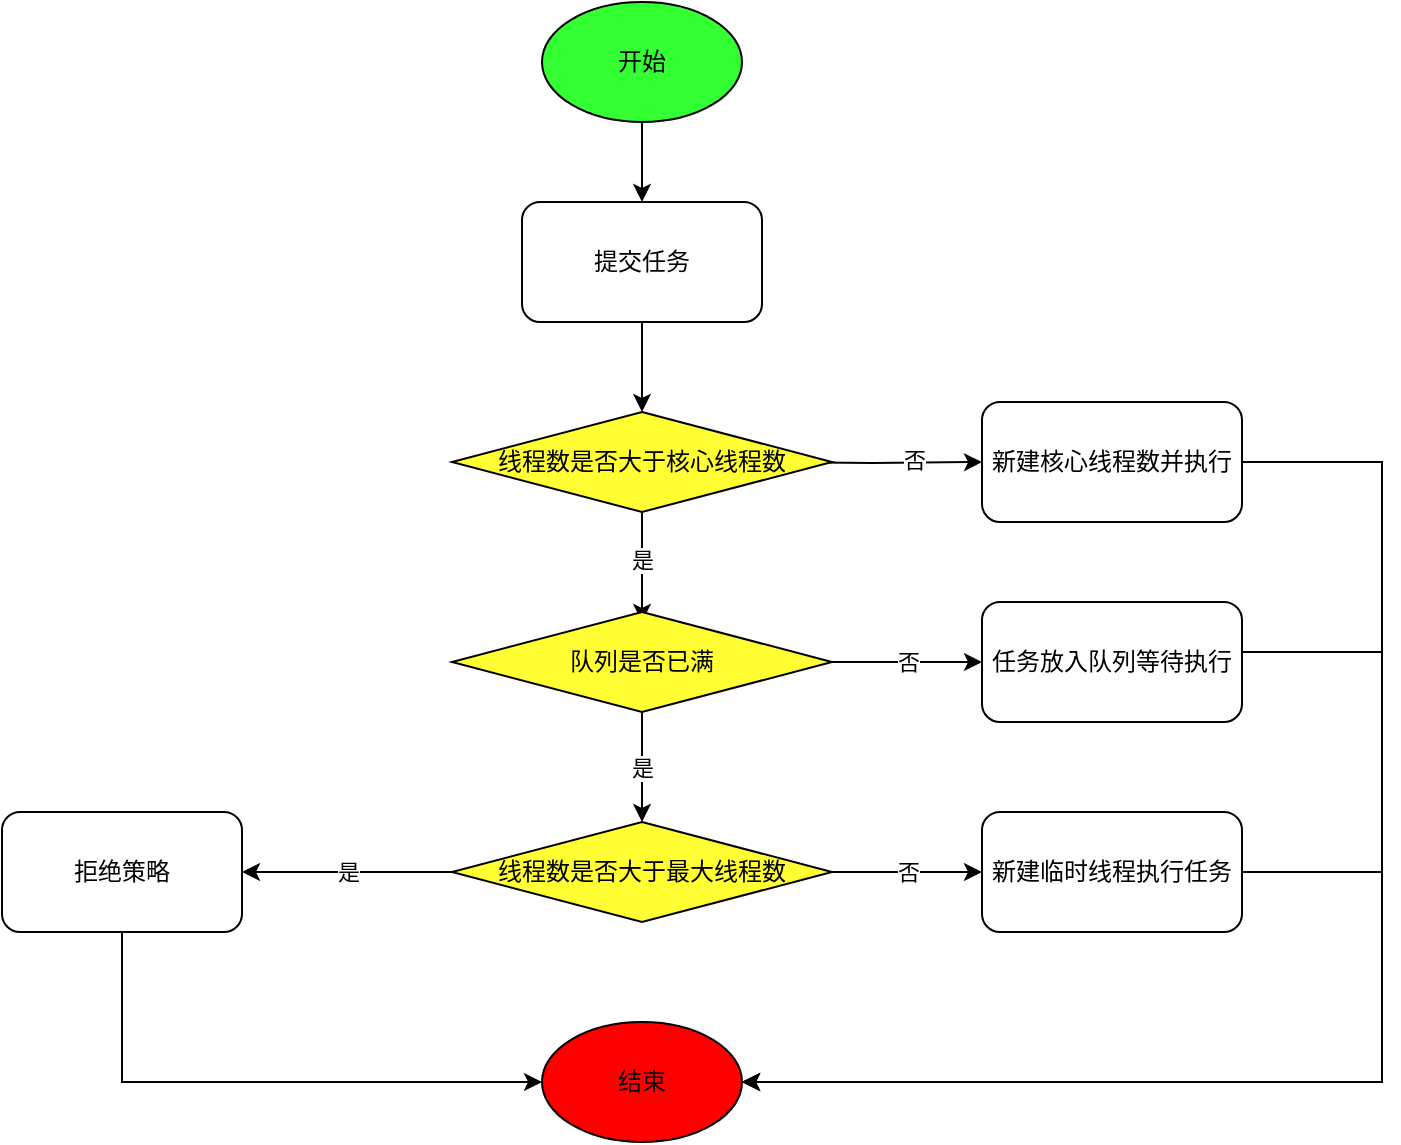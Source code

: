 <mxfile version="14.7.1" type="github">
  <diagram id="8U4xtKHRV2Uh1VGhriP6" name="第 1 页">
    <mxGraphModel dx="1188" dy="743" grid="0" gridSize="10" guides="1" tooltips="1" connect="1" arrows="1" fold="1" page="0" pageScale="1" pageWidth="1200" pageHeight="1600" math="0" shadow="0">
      <root>
        <mxCell id="0" />
        <mxCell id="1" parent="0" />
        <mxCell id="_X7yKGMk4HmbDoaeHVV5-3" style="edgeStyle=orthogonalEdgeStyle;rounded=0;orthogonalLoop=1;jettySize=auto;html=1;exitX=0.5;exitY=1;exitDx=0;exitDy=0;" edge="1" parent="1" source="_X7yKGMk4HmbDoaeHVV5-1" target="_X7yKGMk4HmbDoaeHVV5-2">
          <mxGeometry relative="1" as="geometry" />
        </mxCell>
        <mxCell id="_X7yKGMk4HmbDoaeHVV5-1" value="开始" style="ellipse;whiteSpace=wrap;html=1;fillColor=#33FF33;" vertex="1" parent="1">
          <mxGeometry x="540" y="130" width="100" height="60" as="geometry" />
        </mxCell>
        <mxCell id="_X7yKGMk4HmbDoaeHVV5-5" style="edgeStyle=orthogonalEdgeStyle;rounded=0;orthogonalLoop=1;jettySize=auto;html=1;exitX=0.5;exitY=1;exitDx=0;exitDy=0;entryX=0.5;entryY=0;entryDx=0;entryDy=0;" edge="1" parent="1" source="_X7yKGMk4HmbDoaeHVV5-2" target="_X7yKGMk4HmbDoaeHVV5-13">
          <mxGeometry relative="1" as="geometry">
            <mxPoint x="590" y="330" as="targetPoint" />
          </mxGeometry>
        </mxCell>
        <mxCell id="_X7yKGMk4HmbDoaeHVV5-2" value="提交任务" style="rounded=1;whiteSpace=wrap;html=1;" vertex="1" parent="1">
          <mxGeometry x="530" y="230" width="120" height="60" as="geometry" />
        </mxCell>
        <mxCell id="_X7yKGMk4HmbDoaeHVV5-7" value="" style="edgeStyle=orthogonalEdgeStyle;rounded=0;orthogonalLoop=1;jettySize=auto;html=1;exitX=1;exitY=0.5;exitDx=0;exitDy=0;entryX=0;entryY=0.5;entryDx=0;entryDy=0;" edge="1" parent="1" target="_X7yKGMk4HmbDoaeHVV5-6">
          <mxGeometry relative="1" as="geometry">
            <mxPoint x="650" y="360" as="sourcePoint" />
          </mxGeometry>
        </mxCell>
        <mxCell id="_X7yKGMk4HmbDoaeHVV5-30" value="否" style="edgeLabel;html=1;align=center;verticalAlign=middle;resizable=0;points=[];" vertex="1" connectable="0" parent="_X7yKGMk4HmbDoaeHVV5-7">
          <mxGeometry x="0.385" y="1" relative="1" as="geometry">
            <mxPoint as="offset" />
          </mxGeometry>
        </mxCell>
        <mxCell id="_X7yKGMk4HmbDoaeHVV5-11" style="edgeStyle=orthogonalEdgeStyle;rounded=0;orthogonalLoop=1;jettySize=auto;html=1;entryX=0.5;entryY=0;entryDx=0;entryDy=0;" edge="1" parent="1">
          <mxGeometry relative="1" as="geometry">
            <mxPoint x="590" y="385" as="sourcePoint" />
            <mxPoint x="590" y="440" as="targetPoint" />
          </mxGeometry>
        </mxCell>
        <mxCell id="_X7yKGMk4HmbDoaeHVV5-12" value="是" style="edgeLabel;html=1;align=center;verticalAlign=middle;resizable=0;points=[];" vertex="1" connectable="0" parent="_X7yKGMk4HmbDoaeHVV5-11">
          <mxGeometry x="-0.12" relative="1" as="geometry">
            <mxPoint as="offset" />
          </mxGeometry>
        </mxCell>
        <mxCell id="_X7yKGMk4HmbDoaeHVV5-9" style="edgeStyle=orthogonalEdgeStyle;rounded=0;orthogonalLoop=1;jettySize=auto;html=1;exitX=1;exitY=0.5;exitDx=0;exitDy=0;entryX=1;entryY=0.5;entryDx=0;entryDy=0;" edge="1" parent="1" source="_X7yKGMk4HmbDoaeHVV5-6" target="_X7yKGMk4HmbDoaeHVV5-8">
          <mxGeometry relative="1" as="geometry">
            <Array as="points">
              <mxPoint x="960" y="360" />
              <mxPoint x="960" y="670" />
            </Array>
          </mxGeometry>
        </mxCell>
        <mxCell id="_X7yKGMk4HmbDoaeHVV5-6" value="新建核心线程数并执行" style="rounded=1;whiteSpace=wrap;html=1;" vertex="1" parent="1">
          <mxGeometry x="760" y="330" width="130" height="60" as="geometry" />
        </mxCell>
        <mxCell id="_X7yKGMk4HmbDoaeHVV5-8" value="结束" style="ellipse;whiteSpace=wrap;html=1;fillColor=#FF0000;" vertex="1" parent="1">
          <mxGeometry x="540" y="640" width="100" height="60" as="geometry" />
        </mxCell>
        <mxCell id="_X7yKGMk4HmbDoaeHVV5-13" value="&lt;span&gt;线程数是否大于核心线程数&lt;/span&gt;" style="rhombus;whiteSpace=wrap;html=1;fillColor=#FFFF33;" vertex="1" parent="1">
          <mxGeometry x="495" y="335" width="190" height="50" as="geometry" />
        </mxCell>
        <mxCell id="_X7yKGMk4HmbDoaeHVV5-19" value="是" style="edgeStyle=orthogonalEdgeStyle;rounded=0;orthogonalLoop=1;jettySize=auto;html=1;exitX=0.5;exitY=1;exitDx=0;exitDy=0;entryX=0.5;entryY=0;entryDx=0;entryDy=0;" edge="1" parent="1" source="_X7yKGMk4HmbDoaeHVV5-14" target="_X7yKGMk4HmbDoaeHVV5-16">
          <mxGeometry relative="1" as="geometry" />
        </mxCell>
        <mxCell id="_X7yKGMk4HmbDoaeHVV5-22" value="否" style="edgeStyle=orthogonalEdgeStyle;rounded=0;orthogonalLoop=1;jettySize=auto;html=1;exitX=1;exitY=0.5;exitDx=0;exitDy=0;" edge="1" parent="1" source="_X7yKGMk4HmbDoaeHVV5-14" target="_X7yKGMk4HmbDoaeHVV5-21">
          <mxGeometry relative="1" as="geometry" />
        </mxCell>
        <mxCell id="_X7yKGMk4HmbDoaeHVV5-14" value="队列是否已满" style="rhombus;whiteSpace=wrap;html=1;fillColor=#FFFF33;" vertex="1" parent="1">
          <mxGeometry x="495" y="435" width="190" height="50" as="geometry" />
        </mxCell>
        <mxCell id="_X7yKGMk4HmbDoaeHVV5-26" style="edgeStyle=orthogonalEdgeStyle;rounded=0;orthogonalLoop=1;jettySize=auto;html=1;exitX=0.5;exitY=1;exitDx=0;exitDy=0;entryX=0;entryY=0.5;entryDx=0;entryDy=0;" edge="1" parent="1" source="_X7yKGMk4HmbDoaeHVV5-15" target="_X7yKGMk4HmbDoaeHVV5-8">
          <mxGeometry relative="1" as="geometry" />
        </mxCell>
        <mxCell id="_X7yKGMk4HmbDoaeHVV5-15" value="拒绝策略" style="rounded=1;whiteSpace=wrap;html=1;" vertex="1" parent="1">
          <mxGeometry x="270" y="535" width="120" height="60" as="geometry" />
        </mxCell>
        <mxCell id="_X7yKGMk4HmbDoaeHVV5-25" value="是" style="edgeStyle=orthogonalEdgeStyle;rounded=0;orthogonalLoop=1;jettySize=auto;html=1;exitX=0;exitY=0.5;exitDx=0;exitDy=0;entryX=1;entryY=0.5;entryDx=0;entryDy=0;" edge="1" parent="1" source="_X7yKGMk4HmbDoaeHVV5-16" target="_X7yKGMk4HmbDoaeHVV5-15">
          <mxGeometry relative="1" as="geometry" />
        </mxCell>
        <mxCell id="_X7yKGMk4HmbDoaeHVV5-28" value="否" style="edgeStyle=orthogonalEdgeStyle;rounded=0;orthogonalLoop=1;jettySize=auto;html=1;exitX=1;exitY=0.5;exitDx=0;exitDy=0;entryX=0;entryY=0.5;entryDx=0;entryDy=0;" edge="1" parent="1" source="_X7yKGMk4HmbDoaeHVV5-16" target="_X7yKGMk4HmbDoaeHVV5-27">
          <mxGeometry relative="1" as="geometry" />
        </mxCell>
        <mxCell id="_X7yKGMk4HmbDoaeHVV5-16" value="线程数是否大于最大线程数" style="rhombus;whiteSpace=wrap;html=1;fillColor=#FFFF33;" vertex="1" parent="1">
          <mxGeometry x="495" y="540" width="190" height="50" as="geometry" />
        </mxCell>
        <mxCell id="_X7yKGMk4HmbDoaeHVV5-24" style="edgeStyle=orthogonalEdgeStyle;rounded=0;orthogonalLoop=1;jettySize=auto;html=1;exitX=1;exitY=0.5;exitDx=0;exitDy=0;entryX=1;entryY=0.5;entryDx=0;entryDy=0;" edge="1" parent="1" source="_X7yKGMk4HmbDoaeHVV5-21" target="_X7yKGMk4HmbDoaeHVV5-8">
          <mxGeometry relative="1" as="geometry">
            <Array as="points">
              <mxPoint x="960" y="455" />
              <mxPoint x="960" y="670" />
            </Array>
          </mxGeometry>
        </mxCell>
        <mxCell id="_X7yKGMk4HmbDoaeHVV5-21" value="任务放入队列等待执行" style="rounded=1;whiteSpace=wrap;html=1;" vertex="1" parent="1">
          <mxGeometry x="760" y="430" width="130" height="60" as="geometry" />
        </mxCell>
        <mxCell id="_X7yKGMk4HmbDoaeHVV5-29" style="edgeStyle=orthogonalEdgeStyle;rounded=0;orthogonalLoop=1;jettySize=auto;html=1;exitX=1;exitY=0.5;exitDx=0;exitDy=0;entryX=1;entryY=0.5;entryDx=0;entryDy=0;" edge="1" parent="1" source="_X7yKGMk4HmbDoaeHVV5-27" target="_X7yKGMk4HmbDoaeHVV5-8">
          <mxGeometry relative="1" as="geometry">
            <Array as="points">
              <mxPoint x="960" y="565" />
              <mxPoint x="960" y="670" />
            </Array>
          </mxGeometry>
        </mxCell>
        <mxCell id="_X7yKGMk4HmbDoaeHVV5-27" value="新建临时线程执行任务" style="rounded=1;whiteSpace=wrap;html=1;" vertex="1" parent="1">
          <mxGeometry x="760" y="535" width="130" height="60" as="geometry" />
        </mxCell>
      </root>
    </mxGraphModel>
  </diagram>
</mxfile>
